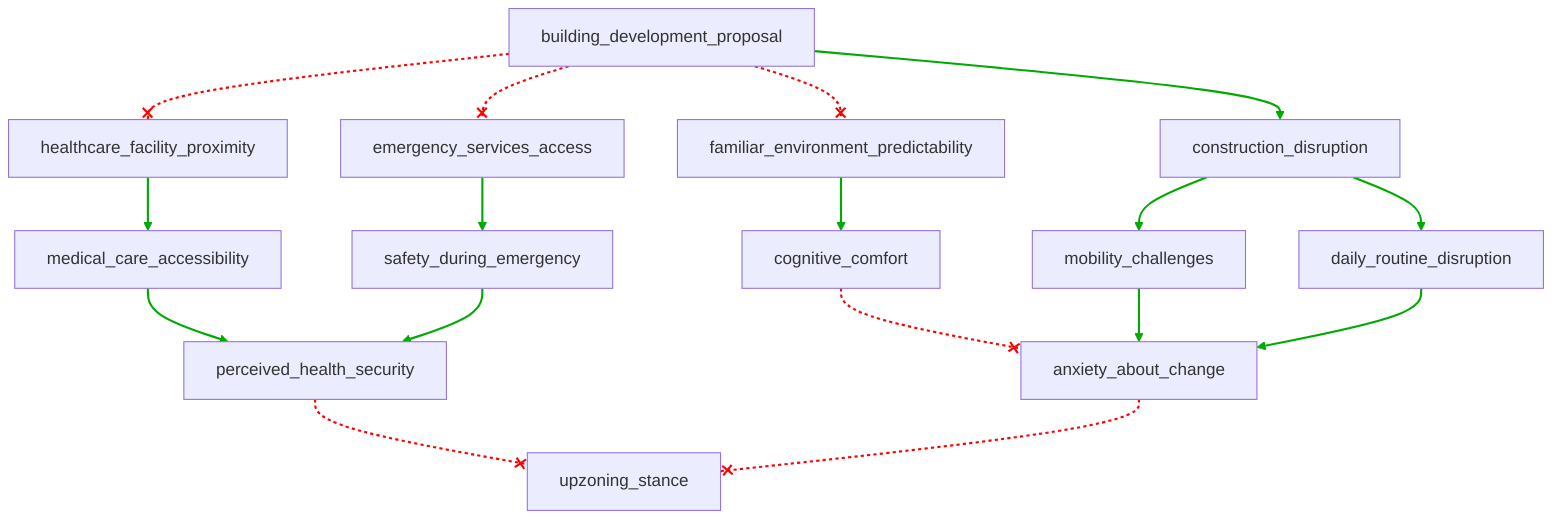 flowchart TD
    n1[building_development_proposal]
    n2[healthcare_facility_proximity]
    n3[emergency_services_access]
    n4[familiar_environment_predictability]
    n5[construction_disruption]
    n6[medical_care_accessibility]
    n7[safety_during_emergency]
    n8[cognitive_comfort]
    n9[mobility_challenges]
    n10[daily_routine_disruption]
    n11[perceived_health_security]
    n12[anxiety_about_change]
    n13[upzoning_stance]
    
    n1 --x n2
    n1 --x n3
    n1 --x n4
    n1 --> n5
    n2 --> n6
    n3 --> n7
    n4 --> n8
    n5 --> n9
    n5 --> n10
    n6 --> n11
    n7 --> n11
    n8 --x n12
    n9 --> n12
    n10 --> n12
    n11 --x n13
    n12 --x n13
    
    linkStyle 0 stroke:#FF0000,stroke-dasharray:3,stroke-width:2px
    linkStyle 1 stroke:#FF0000,stroke-dasharray:3,stroke-width:2px
    linkStyle 2 stroke:#FF0000,stroke-dasharray:3,stroke-width:2px
    linkStyle 3 stroke:#00AA00,stroke-width:2px
    linkStyle 4 stroke:#00AA00,stroke-width:2px
    linkStyle 5 stroke:#00AA00,stroke-width:2px
    linkStyle 6 stroke:#00AA00,stroke-width:2px
    linkStyle 7 stroke:#00AA00,stroke-width:2px
    linkStyle 8 stroke:#00AA00,stroke-width:2px
    linkStyle 9 stroke:#00AA00,stroke-width:2px
    linkStyle 10 stroke:#00AA00,stroke-width:2px
    linkStyle 11 stroke:#FF0000,stroke-dasharray:3,stroke-width:2px
    linkStyle 12 stroke:#00AA00,stroke-width:2px
    linkStyle 13 stroke:#00AA00,stroke-width:2px
    linkStyle 14 stroke:#FF0000,stroke-dasharray:3,stroke-width:2px
    linkStyle 15 stroke:#FF0000,stroke-dasharray:3,stroke-width:2px